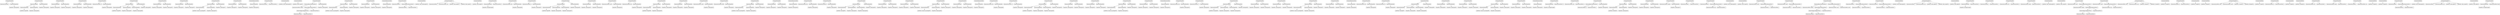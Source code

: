 digraph LinearSearch {
"0x6030002bee80" [label="StatementMoveNode" shape=box]
"0x6020001df790" [label="ExpressionConstNode: 1" shape=box]
"0x6030002bee80" -> "0x6020001df790"
"0x6020001df770" [label="ExpressionTempNode" shape=box]
"0x60400029ecd0" [label="TempNode: auxiliary@3465" shape=box]
"0x6020001df770" -> "0x60400029ecd0"
"0x6030002bee80" -> "0x6020001df770"
"0x6030002beeb0" [label="StatementMoveNode" shape=box]
"0x6040002a0450" [label="ExpressionCallNode" shape=box]
"0x6020001df7f0" [label="ExpressionNameNode" shape=box]
"0x604000298a90" [label="LabelNode: new@2996" shape=box]
"0x6020001df7f0" -> "0x604000298a90"
"0x6040002a0450" -> "0x6020001df7f0"
"0x6020001df810" [label="ExpressionTempNode" shape=box]
"0x60400029ec90" [label="TempNode: auxiliary@3465" shape=box]
"0x6020001df810" -> "0x60400029ec90"
"0x6040002a0450" -> "0x6020001df810"
"0x6030002beeb0" -> "0x6040002a0450"
"0x6020001df7d0" [label="ExpressionTempNode" shape=box]
"0x60400029ed90" [label="TempNode: auxiliary@3466" shape=box]
"0x6020001df7d0" -> "0x60400029ed90"
"0x6030002beeb0" -> "0x6020001df7d0"
"0x6030002beee0" [label="StatementMoveNode" shape=box]
"0x6020001df890" [label="ExpressionTempNode" shape=box]
"0x60400029ed50" [label="TempNode: auxiliary@3465" shape=box]
"0x6020001df890" -> "0x60400029ed50"
"0x6030002beee0" -> "0x6020001df890"
"0x6020001df870" [label="ExpressionTempNode" shape=box]
"0x60400029c790" [label="TempNode: auxiliary@3431" shape=box]
"0x6020001df870" -> "0x60400029c790"
"0x6030002beee0" -> "0x6020001df870"
"0x6030002bef40" [label="StatementMoveNode" shape=box]
"0x6020001df8d0" [label="ExpressionTempNode" shape=box]
"0x60400029c750" [label="TempNode: auxiliary@3430" shape=box]
"0x6020001df8d0" -> "0x60400029c750"
"0x6030002bef40" -> "0x6020001df8d0"
"0x6020001df8b0" [label="ExpressionTempNode" shape=box]
"0x60400029ee10" [label="TempNode: auxiliary@3467" shape=box]
"0x6020001df8b0" -> "0x60400029ee10"
"0x6030002bef40" -> "0x6020001df8b0"
"0x6030002bef70" [label="StatementMoveNode" shape=box]
"0x6020001df910" [label="ExpressionConstNode: 10" shape=box]
"0x6030002bef70" -> "0x6020001df910"
"0x6020001df8f0" [label="ExpressionTempNode" shape=box]
"0x60400029ee90" [label="TempNode: auxiliary@3468" shape=box]
"0x6020001df8f0" -> "0x60400029ee90"
"0x6030002bef70" -> "0x6020001df8f0"
"0x6030002befa0" [label="StatementMoveNode" shape=box]
"0x6040002a0490" [label="ExpressionCallNode" shape=box]
"0x6020001df950" [label="ExpressionNameNode" shape=box]
"0x604000298a10" [label="LabelNode: Start@2995" shape=box]
"0x6020001df950" -> "0x604000298a10"
"0x6040002a0490" -> "0x6020001df950"
"0x6020001df970" [label="ExpressionTempNode" shape=box]
"0x60400029edd0" [label="TempNode: auxiliary@3467" shape=box]
"0x6020001df970" -> "0x60400029edd0"
"0x6040002a0490" -> "0x6020001df970"
"0x6020001df9b0" [label="ExpressionTempNode" shape=box]
"0x60400029ee50" [label="TempNode: auxiliary@3468" shape=box]
"0x6020001df9b0" -> "0x60400029ee50"
"0x6040002a0490" -> "0x6020001df9b0"
"0x6030002befa0" -> "0x6040002a0490"
"0x6020001df930" [label="ExpressionTempNode" shape=box]
"0x60400029ef50" [label="TempNode: auxiliary@3469" shape=box]
"0x6020001df930" -> "0x60400029ef50"
"0x6030002befa0" -> "0x6020001df930"
"0x6030002befd0" [label="StatementMoveNode" shape=box]
"0x6020001dfa10" [label="ExpressionTempNode" shape=box]
"0x60400029ef10" [label="TempNode: auxiliary@3468" shape=box]
"0x6020001dfa10" -> "0x60400029ef10"
"0x6030002befd0" -> "0x6020001dfa10"
"0x6020001df9f0" [label="ExpressionTempNode" shape=box]
"0x60400029c850" [label="TempNode: auxiliary@3432" shape=box]
"0x6020001df9f0" -> "0x60400029c850"
"0x6030002befd0" -> "0x6020001df9f0"
"0x6030002bf000" [label="StatementMoveNode" shape=box]
"0x6020001dfa50" [label="ExpressionTempNode" shape=box]
"0x60400029c810" [label="TempNode: auxiliary@3431" shape=box]
"0x6020001dfa50" -> "0x60400029c810"
"0x6030002bf000" -> "0x6020001dfa50"
"0x6020001dfa30" [label="ExpressionTempNode" shape=box]
"0x60400029efd0" [label="TempNode: auxiliary@3470" shape=box]
"0x6020001dfa30" -> "0x60400029efd0"
"0x6030002bf000" -> "0x6020001dfa30"
"0x6030002bf030" [label="StatementMoveNode" shape=box]
"0x6040002a04d0" [label="ExpressionCallNode" shape=box]
"0x6020001dfa90" [label="ExpressionNameNode" shape=box]
"0x604000298b10" [label="LabelNode: System.out.println@2997" shape=box]
"0x6020001dfa90" -> "0x604000298b10"
"0x6040002a04d0" -> "0x6020001dfa90"
"0x6020001dfab0" [label="ExpressionTempNode" shape=box]
"0x60400029ef90" [label="TempNode: auxiliary@3470" shape=box]
"0x6020001dfab0" -> "0x60400029ef90"
"0x6040002a04d0" -> "0x6020001dfab0"
"0x6030002bf030" -> "0x6040002a04d0"
"0x6020001dfa70" [label="ExpressionTempNode" shape=box]
"0x60400029f090" [label="TempNode: auxiliary@3471" shape=box]
"0x6020001dfa70" -> "0x60400029f090"
"0x6030002bf030" -> "0x6020001dfa70"
"0x6030002bf060" [label="StatementMoveNode" shape=box]
"0x6020001dfb10" [label="ExpressionTempNode" shape=box]
"0x60400029f050" [label="TempNode: auxiliary@3470" shape=box]
"0x6020001dfb10" -> "0x60400029f050"
"0x6030002bf060" -> "0x6020001dfb10"
"0x6020001dfaf0" [label="ExpressionTempNode" shape=box]
"0x60400029c910" [label="TempNode: auxiliary@3433" shape=box]
"0x6020001dfaf0" -> "0x60400029c910"
"0x6030002bf060" -> "0x6020001dfaf0"
"0x6020001dfb50" [label="StatementExpressionNode" shape=box]
"0x6020001dfb30" [label="ExpressionTempNode" shape=box]
"0x60400029c8d0" [label="TempNode: auxiliary@3432" shape=box]
"0x6020001dfb30" -> "0x60400029c8d0"
"0x6020001dfb50" -> "0x6020001dfb30"
"0x6030002bec70" [label="StatementMoveNode" shape=box]
"0x6040002a0210" [label="ExpressionLocalNode: j" shape=box]
"0x6030002bec70" -> "0x6040002a0210"
"0x6020001df4d0" [label="ExpressionConstNode: 1" shape=box]
"0x6030002bec70" -> "0x6020001df4d0"
"0x6020001df510" [label="StatementJumpNode" shape=box]
"0x604000299790" [label="LabelNode: while_conditional@3010" shape=box]
"0x6020001df510" -> "0x604000299790"
"0x6020001df550" [label="StatementLabelNode" shape=box]
"0x6040002998d0" [label="LabelNode: while_true@3011" shape=box]
"0x6020001df550" -> "0x6040002998d0"
"0x6030002bed60" [label="StatementMoveNode" shape=box]
"0x6030002bed30" [label="ExpressionBinaryOperationNode: 0" shape=box]
"0x6040002a0250" [label="ExpressionLocalNode: number" shape=box]
"0x6030002bed30" -> "0x6040002a0250"
"0x6030002bed00" [label="ExpressionBinaryOperationNode: 0" shape=box]
"0x6030002becd0" [label="ExpressionBinaryOperationNode: 2" shape=box]
"0x6040002a0290" [label="ExpressionLocalNode: j" shape=box]
"0x6030002becd0" -> "0x6040002a0290"
"0x6020001df590" [label="ExpressionConstNode: 8" shape=box]
"0x6030002becd0" -> "0x6020001df590"
"0x6030002bed00" -> "0x6030002becd0"
"0x6020001df5b0" [label="ExpressionConstNode: 8" shape=box]
"0x6030002bed00" -> "0x6020001df5b0"
"0x6030002bed30" -> "0x6030002bed00"
"0x6030002bed60" -> "0x6030002bed30"
"0x6020001df570" [label="ExpressionTempNode" shape=box]
"0x60400029ea50" [label="TempNode: auxiliary@3463" shape=box]
"0x6020001df570" -> "0x60400029ea50"
"0x6030002bed60" -> "0x6020001df570"
"0x6030002bed90" [label="StatementMoveNode" shape=box]
"0x6040002a02d0" [label="ExpressionCallNode" shape=box]
"0x6020001df5f0" [label="ExpressionNameNode" shape=box]
"0x604000299650" [label="LabelNode: System.out.println@3009" shape=box]
"0x6020001df5f0" -> "0x604000299650"
"0x6040002a02d0" -> "0x6020001df5f0"
"0x6020001df610" [label="ExpressionTempNode" shape=box]
"0x60400029ea10" [label="TempNode: auxiliary@3463" shape=box]
"0x6020001df610" -> "0x60400029ea10"
"0x6040002a02d0" -> "0x6020001df610"
"0x6030002bed90" -> "0x6040002a02d0"
"0x6020001df5d0" [label="ExpressionTempNode" shape=box]
"0x60400029eb10" [label="TempNode: auxiliary@3464" shape=box]
"0x6020001df5d0" -> "0x60400029eb10"
"0x6030002bed90" -> "0x6020001df5d0"
"0x6030002bedc0" [label="StatementMoveNode" shape=box]
"0x6020001df670" [label="ExpressionTempNode" shape=box]
"0x60400029ead0" [label="TempNode: auxiliary@3463" shape=box]
"0x6020001df670" -> "0x60400029ead0"
"0x6030002bedc0" -> "0x6020001df670"
"0x6020001df650" [label="ExpressionTempNode" shape=box]
"0x60400029c590" [label="TempNode: auxiliary@3430" shape=box]
"0x6020001df650" -> "0x60400029c590"
"0x6030002bedc0" -> "0x6020001df650"
"0x6020001df6b0" [label="StatementExpressionNode" shape=box]
"0x6020001df690" [label="ExpressionTempNode" shape=box]
"0x60400029c550" [label="TempNode: auxiliary@3429" shape=box]
"0x6020001df690" -> "0x60400029c550"
"0x6020001df6b0" -> "0x6020001df690"
"0x6030002bee20" [label="StatementMoveNode" shape=box]
"0x6040002a0350" [label="ExpressionLocalNode: j" shape=box]
"0x6030002bee20" -> "0x6040002a0350"
"0x6030002bedf0" [label="ExpressionBinaryOperationNode: 0" shape=box]
"0x6040002a0310" [label="ExpressionLocalNode: j" shape=box]
"0x6030002bedf0" -> "0x6040002a0310"
"0x6020001df6d0" [label="ExpressionConstNode: 1" shape=box]
"0x6030002bedf0" -> "0x6020001df6d0"
"0x6030002bee20" -> "0x6030002bedf0"
"0x6020001df6f0" [label="StatementLabelNode" shape=box]
"0x604000299890" [label="LabelNode: while_conditional@3010" shape=box]
"0x6020001df6f0" -> "0x604000299890"
"0x6040002a0410" [label="StatementCJumpNode: 2" shape=box]
"0x6040002a0390" [label="ExpressionLocalNode: j" shape=box]
"0x6040002a0410" -> "0x6040002a0390"
"0x6040002a03d0" [label="ExpressionLocalNode: size" shape=box]
"0x6040002a0410" -> "0x6040002a03d0"
"0x604000299850" [label="LabelNode: while_end@3012" shape=box]
"0x6040002a0410" -> "0x604000299850"
"0x604000299810" [label="LabelNode: while_true@3011" shape=box]
"0x6040002a0410" -> "0x604000299810"
"0x6020001df710" [label="StatementLabelNode" shape=box]
"0x604000299910" [label="LabelNode: while_end@3012" shape=box]
"0x6020001df710" -> "0x604000299910"
"0x6030002bee50" [label="StatementMoveNode" shape=box]
"0x6020001df750" [label="ExpressionTempNode" shape=box]
"0x604000299990" [label="TempNode: return@return@50" shape=box]
"0x6020001df750" -> "0x604000299990"
"0x6030002bee50" -> "0x6020001df750"
"0x6020001df730" [label="ExpressionConstNode: 0" shape=box]
"0x6030002bee50" -> "0x6020001df730"
"0x6030002be460" [label="StatementMoveNode" shape=box]
"0x60400029fd10" [label="ExpressionLocalNode: this" shape=box]
"0x6030002be460" -> "0x60400029fd10"
"0x6020001de630" [label="ExpressionTempNode" shape=box]
"0x60400029d790" [label="TempNode: auxiliary@3436" shape=box]
"0x6020001de630" -> "0x60400029d790"
"0x6030002be460" -> "0x6020001de630"
"0x6030002be490" [label="StatementMoveNode" shape=box]
"0x60400029fd50" [label="ExpressionLocalNode: sz" shape=box]
"0x6030002be490" -> "0x60400029fd50"
"0x6020001de670" [label="ExpressionTempNode" shape=box]
"0x60400029d810" [label="TempNode: auxiliary@3437" shape=box]
"0x6020001de670" -> "0x60400029d810"
"0x6030002be490" -> "0x6020001de670"
"0x6030002be4c0" [label="StatementMoveNode" shape=box]
"0x60400029fd90" [label="ExpressionCallNode" shape=box]
"0x6020001de6d0" [label="ExpressionNameNode" shape=box]
"0x604000298bd0" [label="LabelNode: Init@2998" shape=box]
"0x6020001de6d0" -> "0x604000298bd0"
"0x60400029fd90" -> "0x6020001de6d0"
"0x6020001de6f0" [label="ExpressionTempNode" shape=box]
"0x60400029d750" [label="TempNode: auxiliary@3436" shape=box]
"0x6020001de6f0" -> "0x60400029d750"
"0x60400029fd90" -> "0x6020001de6f0"
"0x6020001de730" [label="ExpressionTempNode" shape=box]
"0x60400029d7d0" [label="TempNode: auxiliary@3437" shape=box]
"0x6020001de730" -> "0x60400029d7d0"
"0x60400029fd90" -> "0x6020001de730"
"0x6030002be4c0" -> "0x60400029fd90"
"0x6020001de6b0" [label="ExpressionTempNode" shape=box]
"0x60400029d8d0" [label="TempNode: auxiliary@3438" shape=box]
"0x6020001de6b0" -> "0x60400029d8d0"
"0x6030002be4c0" -> "0x6020001de6b0"
"0x6030002be520" [label="StatementMoveNode" shape=box]
"0x6020001de790" [label="ExpressionTempNode" shape=box]
"0x60400029d890" [label="TempNode: auxiliary@3437" shape=box]
"0x6020001de790" -> "0x60400029d890"
"0x6030002be520" -> "0x6020001de790"
"0x6020001de770" [label="ExpressionTempNode" shape=box]
"0x60400029bad0" [label="TempNode: auxiliary@3419" shape=box]
"0x6020001de770" -> "0x60400029bad0"
"0x6030002be520" -> "0x6020001de770"
"0x6030002be550" [label="StatementMoveNode" shape=box]
"0x60400029fdd0" [label="ExpressionLocalNode: aux01" shape=box]
"0x6030002be550" -> "0x60400029fdd0"
"0x6020001de7b0" [label="ExpressionTempNode" shape=box]
"0x60400029ba90" [label="TempNode: auxiliary@3418" shape=box]
"0x6020001de7b0" -> "0x60400029ba90"
"0x6030002be550" -> "0x6020001de7b0"
"0x6030002be580" [label="StatementMoveNode" shape=box]
"0x60400029fe10" [label="ExpressionLocalNode: this" shape=box]
"0x6030002be580" -> "0x60400029fe10"
"0x6020001de7d0" [label="ExpressionTempNode" shape=box]
"0x60400029d9d0" [label="TempNode: auxiliary@3439" shape=box]
"0x6020001de7d0" -> "0x60400029d9d0"
"0x6030002be580" -> "0x6020001de7d0"
"0x6030002be5b0" [label="StatementMoveNode" shape=box]
"0x60400029fe50" [label="ExpressionCallNode" shape=box]
"0x6020001de810" [label="ExpressionNameNode" shape=box]
"0x604000298d10" [label="LabelNode: Print@2999" shape=box]
"0x6020001de810" -> "0x604000298d10"
"0x60400029fe50" -> "0x6020001de810"
"0x6020001de830" [label="ExpressionTempNode" shape=box]
"0x60400029d990" [label="TempNode: auxiliary@3439" shape=box]
"0x6020001de830" -> "0x60400029d990"
"0x60400029fe50" -> "0x6020001de830"
"0x6030002be5b0" -> "0x60400029fe50"
"0x6020001de7f0" [label="ExpressionTempNode" shape=box]
"0x60400029da90" [label="TempNode: auxiliary@3440" shape=box]
"0x6020001de7f0" -> "0x60400029da90"
"0x6030002be5b0" -> "0x6020001de7f0"
"0x6030002be5e0" [label="StatementMoveNode" shape=box]
"0x6020001de890" [label="ExpressionTempNode" shape=box]
"0x60400029da50" [label="TempNode: auxiliary@3439" shape=box]
"0x6020001de890" -> "0x60400029da50"
"0x6030002be5e0" -> "0x6020001de890"
"0x6020001de870" [label="ExpressionTempNode" shape=box]
"0x60400029bc10" [label="TempNode: auxiliary@3420" shape=box]
"0x6020001de870" -> "0x60400029bc10"
"0x6030002be5e0" -> "0x6020001de870"
"0x6030002be610" [label="StatementMoveNode" shape=box]
"0x60400029fe90" [label="ExpressionLocalNode: aux02" shape=box]
"0x6030002be610" -> "0x60400029fe90"
"0x6020001de8b0" [label="ExpressionTempNode" shape=box]
"0x60400029bbd0" [label="TempNode: auxiliary@3419" shape=box]
"0x6020001de8b0" -> "0x60400029bbd0"
"0x6030002be610" -> "0x6020001de8b0"
"0x6030002be640" [label="StatementMoveNode" shape=box]
"0x6020001de8f0" [label="ExpressionConstNode: 9999" shape=box]
"0x6030002be640" -> "0x6020001de8f0"
"0x6020001de8d0" [label="ExpressionTempNode" shape=box]
"0x60400029db50" [label="TempNode: auxiliary@3441" shape=box]
"0x6020001de8d0" -> "0x60400029db50"
"0x6030002be640" -> "0x6020001de8d0"
"0x6030002be670" [label="StatementMoveNode" shape=box]
"0x60400029fed0" [label="ExpressionCallNode" shape=box]
"0x6020001de930" [label="ExpressionNameNode" shape=box]
"0x604000298e10" [label="LabelNode: System.out.println@3000" shape=box]
"0x6020001de930" -> "0x604000298e10"
"0x60400029fed0" -> "0x6020001de930"
"0x6020001de950" [label="ExpressionTempNode" shape=box]
"0x60400029db10" [label="TempNode: auxiliary@3441" shape=box]
"0x6020001de950" -> "0x60400029db10"
"0x60400029fed0" -> "0x6020001de950"
"0x6030002be670" -> "0x60400029fed0"
"0x6020001de910" [label="ExpressionTempNode" shape=box]
"0x60400029dc10" [label="TempNode: auxiliary@3442" shape=box]
"0x6020001de910" -> "0x60400029dc10"
"0x6030002be670" -> "0x6020001de910"
"0x6030002be6a0" [label="StatementMoveNode" shape=box]
"0x6020001de9b0" [label="ExpressionTempNode" shape=box]
"0x60400029dbd0" [label="TempNode: auxiliary@3441" shape=box]
"0x6020001de9b0" -> "0x60400029dbd0"
"0x6030002be6a0" -> "0x6020001de9b0"
"0x6020001de990" [label="ExpressionTempNode" shape=box]
"0x60400029bd10" [label="TempNode: auxiliary@3421" shape=box]
"0x6020001de990" -> "0x60400029bd10"
"0x6030002be6a0" -> "0x6020001de990"
"0x6020001de9f0" [label="StatementExpressionNode" shape=box]
"0x6020001de9d0" [label="ExpressionTempNode" shape=box]
"0x60400029bcd0" [label="TempNode: auxiliary@3420" shape=box]
"0x6020001de9d0" -> "0x60400029bcd0"
"0x6020001de9f0" -> "0x6020001de9d0"
"0x6030002be6d0" [label="StatementMoveNode" shape=box]
"0x60400029ff10" [label="ExpressionLocalNode: this" shape=box]
"0x6030002be6d0" -> "0x60400029ff10"
"0x6020001dea10" [label="ExpressionTempNode" shape=box]
"0x60400029dcd0" [label="TempNode: auxiliary@3443" shape=box]
"0x6020001dea10" -> "0x60400029dcd0"
"0x6030002be6d0" -> "0x6020001dea10"
"0x6030002be700" [label="StatementMoveNode" shape=box]
"0x6020001dea50" [label="ExpressionConstNode: 8" shape=box]
"0x6030002be700" -> "0x6020001dea50"
"0x6020001dea30" [label="ExpressionTempNode" shape=box]
"0x60400029dd50" [label="TempNode: auxiliary@3444" shape=box]
"0x6020001dea30" -> "0x60400029dd50"
"0x6030002be700" -> "0x6020001dea30"
"0x6030002be730" [label="StatementMoveNode" shape=box]
"0x60400029ff50" [label="ExpressionCallNode" shape=box]
"0x6020001dea90" [label="ExpressionNameNode" shape=box]
"0x604000298ed0" [label="LabelNode: Search@3001" shape=box]
"0x6020001dea90" -> "0x604000298ed0"
"0x60400029ff50" -> "0x6020001dea90"
"0x6020001deab0" [label="ExpressionTempNode" shape=box]
"0x60400029dc90" [label="TempNode: auxiliary@3443" shape=box]
"0x6020001deab0" -> "0x60400029dc90"
"0x60400029ff50" -> "0x6020001deab0"
"0x6020001deaf0" [label="ExpressionTempNode" shape=box]
"0x60400029dd10" [label="TempNode: auxiliary@3444" shape=box]
"0x6020001deaf0" -> "0x60400029dd10"
"0x60400029ff50" -> "0x6020001deaf0"
"0x6030002be730" -> "0x60400029ff50"
"0x6020001dea70" [label="ExpressionTempNode" shape=box]
"0x60400029de10" [label="TempNode: auxiliary@3445" shape=box]
"0x6020001dea70" -> "0x60400029de10"
"0x6030002be730" -> "0x6020001dea70"
"0x6030002be760" [label="StatementMoveNode" shape=box]
"0x6020001deb50" [label="ExpressionTempNode" shape=box]
"0x60400029ddd0" [label="TempNode: auxiliary@3444" shape=box]
"0x6020001deb50" -> "0x60400029ddd0"
"0x6030002be760" -> "0x6020001deb50"
"0x6020001deb30" [label="ExpressionTempNode" shape=box]
"0x60400029be10" [label="TempNode: auxiliary@3422" shape=box]
"0x6020001deb30" -> "0x60400029be10"
"0x6030002be760" -> "0x6020001deb30"
"0x6030002be790" [label="StatementMoveNode" shape=box]
"0x6020001deb90" [label="ExpressionTempNode" shape=box]
"0x60400029bdd0" [label="TempNode: auxiliary@3421" shape=box]
"0x6020001deb90" -> "0x60400029bdd0"
"0x6030002be790" -> "0x6020001deb90"
"0x6020001deb70" [label="ExpressionTempNode" shape=box]
"0x60400029de90" [label="TempNode: auxiliary@3446" shape=box]
"0x6020001deb70" -> "0x60400029de90"
"0x6030002be790" -> "0x6020001deb70"
"0x6030002be7c0" [label="StatementMoveNode" shape=box]
"0x60400029ff90" [label="ExpressionCallNode" shape=box]
"0x6020001debd0" [label="ExpressionNameNode" shape=box]
"0x604000298f90" [label="LabelNode: System.out.println@3002" shape=box]
"0x6020001debd0" -> "0x604000298f90"
"0x60400029ff90" -> "0x6020001debd0"
"0x6020001debf0" [label="ExpressionTempNode" shape=box]
"0x60400029de50" [label="TempNode: auxiliary@3446" shape=box]
"0x6020001debf0" -> "0x60400029de50"
"0x60400029ff90" -> "0x6020001debf0"
"0x6030002be7c0" -> "0x60400029ff90"
"0x6020001debb0" [label="ExpressionTempNode" shape=box]
"0x60400029df50" [label="TempNode: auxiliary@3447" shape=box]
"0x6020001debb0" -> "0x60400029df50"
"0x6030002be7c0" -> "0x6020001debb0"
"0x6030002be7f0" [label="StatementMoveNode" shape=box]
"0x6020001dec50" [label="ExpressionTempNode" shape=box]
"0x60400029df10" [label="TempNode: auxiliary@3446" shape=box]
"0x6020001dec50" -> "0x60400029df10"
"0x6030002be7f0" -> "0x6020001dec50"
"0x6020001dec30" [label="ExpressionTempNode" shape=box]
"0x60400029bed0" [label="TempNode: auxiliary@3423" shape=box]
"0x6020001dec30" -> "0x60400029bed0"
"0x6030002be7f0" -> "0x6020001dec30"
"0x6020001dec90" [label="StatementExpressionNode" shape=box]
"0x6020001dec70" [label="ExpressionTempNode" shape=box]
"0x60400029be90" [label="TempNode: auxiliary@3422" shape=box]
"0x6020001dec70" -> "0x60400029be90"
"0x6020001dec90" -> "0x6020001dec70"
"0x6030002be820" [label="StatementMoveNode" shape=box]
"0x60400029ffd0" [label="ExpressionLocalNode: this" shape=box]
"0x6030002be820" -> "0x60400029ffd0"
"0x6020001decb0" [label="ExpressionTempNode" shape=box]
"0x60400029e010" [label="TempNode: auxiliary@3448" shape=box]
"0x6020001decb0" -> "0x60400029e010"
"0x6030002be820" -> "0x6020001decb0"
"0x6030002be850" [label="StatementMoveNode" shape=box]
"0x6020001decf0" [label="ExpressionConstNode: 12" shape=box]
"0x6030002be850" -> "0x6020001decf0"
"0x6020001decd0" [label="ExpressionTempNode" shape=box]
"0x60400029e090" [label="TempNode: auxiliary@3449" shape=box]
"0x6020001decd0" -> "0x60400029e090"
"0x6030002be850" -> "0x6020001decd0"
"0x6030002be880" [label="StatementMoveNode" shape=box]
"0x6040002a0010" [label="ExpressionCallNode" shape=box]
"0x6020001ded30" [label="ExpressionNameNode" shape=box]
"0x604000299050" [label="LabelNode: Search@3003" shape=box]
"0x6020001ded30" -> "0x604000299050"
"0x6040002a0010" -> "0x6020001ded30"
"0x6020001ded50" [label="ExpressionTempNode" shape=box]
"0x60400029dfd0" [label="TempNode: auxiliary@3448" shape=box]
"0x6020001ded50" -> "0x60400029dfd0"
"0x6040002a0010" -> "0x6020001ded50"
"0x6020001ded90" [label="ExpressionTempNode" shape=box]
"0x60400029e050" [label="TempNode: auxiliary@3449" shape=box]
"0x6020001ded90" -> "0x60400029e050"
"0x6040002a0010" -> "0x6020001ded90"
"0x6030002be880" -> "0x6040002a0010"
"0x6020001ded10" [label="ExpressionTempNode" shape=box]
"0x60400029e150" [label="TempNode: auxiliary@3450" shape=box]
"0x6020001ded10" -> "0x60400029e150"
"0x6030002be880" -> "0x6020001ded10"
"0x6030002be8b0" [label="StatementMoveNode" shape=box]
"0x6020001dedf0" [label="ExpressionTempNode" shape=box]
"0x60400029e110" [label="TempNode: auxiliary@3449" shape=box]
"0x6020001dedf0" -> "0x60400029e110"
"0x6030002be8b0" -> "0x6020001dedf0"
"0x6020001dedd0" [label="ExpressionTempNode" shape=box]
"0x60400029bfd0" [label="TempNode: auxiliary@3424" shape=box]
"0x6020001dedd0" -> "0x60400029bfd0"
"0x6030002be8b0" -> "0x6020001dedd0"
"0x6030002be8e0" [label="StatementMoveNode" shape=box]
"0x6020001dee30" [label="ExpressionTempNode" shape=box]
"0x60400029bf90" [label="TempNode: auxiliary@3423" shape=box]
"0x6020001dee30" -> "0x60400029bf90"
"0x6030002be8e0" -> "0x6020001dee30"
"0x6020001dee10" [label="ExpressionTempNode" shape=box]
"0x60400029e1d0" [label="TempNode: auxiliary@3451" shape=box]
"0x6020001dee10" -> "0x60400029e1d0"
"0x6030002be8e0" -> "0x6020001dee10"
"0x6030002be910" [label="StatementMoveNode" shape=box]
"0x6040002a0050" [label="ExpressionCallNode" shape=box]
"0x6020001dee70" [label="ExpressionNameNode" shape=box]
"0x604000299110" [label="LabelNode: System.out.println@3004" shape=box]
"0x6020001dee70" -> "0x604000299110"
"0x6040002a0050" -> "0x6020001dee70"
"0x6020001dee90" [label="ExpressionTempNode" shape=box]
"0x60400029e190" [label="TempNode: auxiliary@3451" shape=box]
"0x6020001dee90" -> "0x60400029e190"
"0x6040002a0050" -> "0x6020001dee90"
"0x6030002be910" -> "0x6040002a0050"
"0x6020001dee50" [label="ExpressionTempNode" shape=box]
"0x60400029e290" [label="TempNode: auxiliary@3452" shape=box]
"0x6020001dee50" -> "0x60400029e290"
"0x6030002be910" -> "0x6020001dee50"
"0x6030002be940" [label="StatementMoveNode" shape=box]
"0x6020001deef0" [label="ExpressionTempNode" shape=box]
"0x60400029e250" [label="TempNode: auxiliary@3451" shape=box]
"0x6020001deef0" -> "0x60400029e250"
"0x6030002be940" -> "0x6020001deef0"
"0x6020001deed0" [label="ExpressionTempNode" shape=box]
"0x60400029c090" [label="TempNode: auxiliary@3425" shape=box]
"0x6020001deed0" -> "0x60400029c090"
"0x6030002be940" -> "0x6020001deed0"
"0x6020001def30" [label="StatementExpressionNode" shape=box]
"0x6020001def10" [label="ExpressionTempNode" shape=box]
"0x60400029c050" [label="TempNode: auxiliary@3424" shape=box]
"0x6020001def10" -> "0x60400029c050"
"0x6020001def30" -> "0x6020001def10"
"0x6030002be970" [label="StatementMoveNode" shape=box]
"0x6040002a0090" [label="ExpressionLocalNode: this" shape=box]
"0x6030002be970" -> "0x6040002a0090"
"0x6020001def50" [label="ExpressionTempNode" shape=box]
"0x60400029e350" [label="TempNode: auxiliary@3453" shape=box]
"0x6020001def50" -> "0x60400029e350"
"0x6030002be970" -> "0x6020001def50"
"0x6030002be9a0" [label="StatementMoveNode" shape=box]
"0x6020001def90" [label="ExpressionConstNode: 17" shape=box]
"0x6030002be9a0" -> "0x6020001def90"
"0x6020001def70" [label="ExpressionTempNode" shape=box]
"0x60400029e3d0" [label="TempNode: auxiliary@3454" shape=box]
"0x6020001def70" -> "0x60400029e3d0"
"0x6030002be9a0" -> "0x6020001def70"
"0x6030002be9d0" [label="StatementMoveNode" shape=box]
"0x6040002a00d0" [label="ExpressionCallNode" shape=box]
"0x6020001defd0" [label="ExpressionNameNode" shape=box]
"0x6040002991d0" [label="LabelNode: Search@3005" shape=box]
"0x6020001defd0" -> "0x6040002991d0"
"0x6040002a00d0" -> "0x6020001defd0"
"0x6020001deff0" [label="ExpressionTempNode" shape=box]
"0x60400029e310" [label="TempNode: auxiliary@3453" shape=box]
"0x6020001deff0" -> "0x60400029e310"
"0x6040002a00d0" -> "0x6020001deff0"
"0x6020001df030" [label="ExpressionTempNode" shape=box]
"0x60400029e390" [label="TempNode: auxiliary@3454" shape=box]
"0x6020001df030" -> "0x60400029e390"
"0x6040002a00d0" -> "0x6020001df030"
"0x6030002be9d0" -> "0x6040002a00d0"
"0x6020001defb0" [label="ExpressionTempNode" shape=box]
"0x60400029e490" [label="TempNode: auxiliary@3455" shape=box]
"0x6020001defb0" -> "0x60400029e490"
"0x6030002be9d0" -> "0x6020001defb0"
"0x6030002bea00" [label="StatementMoveNode" shape=box]
"0x6020001df090" [label="ExpressionTempNode" shape=box]
"0x60400029e450" [label="TempNode: auxiliary@3454" shape=box]
"0x6020001df090" -> "0x60400029e450"
"0x6030002bea00" -> "0x6020001df090"
"0x6020001df070" [label="ExpressionTempNode" shape=box]
"0x60400029c190" [label="TempNode: auxiliary@3426" shape=box]
"0x6020001df070" -> "0x60400029c190"
"0x6030002bea00" -> "0x6020001df070"
"0x6030002bea30" [label="StatementMoveNode" shape=box]
"0x6020001df0d0" [label="ExpressionTempNode" shape=box]
"0x60400029c150" [label="TempNode: auxiliary@3425" shape=box]
"0x6020001df0d0" -> "0x60400029c150"
"0x6030002bea30" -> "0x6020001df0d0"
"0x6020001df0b0" [label="ExpressionTempNode" shape=box]
"0x60400029e510" [label="TempNode: auxiliary@3456" shape=box]
"0x6020001df0b0" -> "0x60400029e510"
"0x6030002bea30" -> "0x6020001df0b0"
"0x6030002bea60" [label="StatementMoveNode" shape=box]
"0x6040002a0110" [label="ExpressionCallNode" shape=box]
"0x6020001df110" [label="ExpressionNameNode" shape=box]
"0x604000299290" [label="LabelNode: System.out.println@3006" shape=box]
"0x6020001df110" -> "0x604000299290"
"0x6040002a0110" -> "0x6020001df110"
"0x6020001df130" [label="ExpressionTempNode" shape=box]
"0x60400029e4d0" [label="TempNode: auxiliary@3456" shape=box]
"0x6020001df130" -> "0x60400029e4d0"
"0x6040002a0110" -> "0x6020001df130"
"0x6030002bea60" -> "0x6040002a0110"
"0x6020001df0f0" [label="ExpressionTempNode" shape=box]
"0x60400029e5d0" [label="TempNode: auxiliary@3457" shape=box]
"0x6020001df0f0" -> "0x60400029e5d0"
"0x6030002bea60" -> "0x6020001df0f0"
"0x6030002bea90" [label="StatementMoveNode" shape=box]
"0x6020001df190" [label="ExpressionTempNode" shape=box]
"0x60400029e590" [label="TempNode: auxiliary@3456" shape=box]
"0x6020001df190" -> "0x60400029e590"
"0x6030002bea90" -> "0x6020001df190"
"0x6020001df170" [label="ExpressionTempNode" shape=box]
"0x60400029c250" [label="TempNode: auxiliary@3427" shape=box]
"0x6020001df170" -> "0x60400029c250"
"0x6030002bea90" -> "0x6020001df170"
"0x6020001df1d0" [label="StatementExpressionNode" shape=box]
"0x6020001df1b0" [label="ExpressionTempNode" shape=box]
"0x60400029c210" [label="TempNode: auxiliary@3426" shape=box]
"0x6020001df1b0" -> "0x60400029c210"
"0x6020001df1d0" -> "0x6020001df1b0"
"0x6030002beac0" [label="StatementMoveNode" shape=box]
"0x6040002a0150" [label="ExpressionLocalNode: this" shape=box]
"0x6030002beac0" -> "0x6040002a0150"
"0x6020001df1f0" [label="ExpressionTempNode" shape=box]
"0x60400029e690" [label="TempNode: auxiliary@3458" shape=box]
"0x6020001df1f0" -> "0x60400029e690"
"0x6030002beac0" -> "0x6020001df1f0"
"0x6030002beaf0" [label="StatementMoveNode" shape=box]
"0x6020001df230" [label="ExpressionConstNode: 50" shape=box]
"0x6030002beaf0" -> "0x6020001df230"
"0x6020001df210" [label="ExpressionTempNode" shape=box]
"0x60400029e710" [label="TempNode: auxiliary@3459" shape=box]
"0x6020001df210" -> "0x60400029e710"
"0x6030002beaf0" -> "0x6020001df210"
"0x6030002beb20" [label="StatementMoveNode" shape=box]
"0x6040002a0190" [label="ExpressionCallNode" shape=box]
"0x6020001df270" [label="ExpressionNameNode" shape=box]
"0x604000299350" [label="LabelNode: Search@3007" shape=box]
"0x6020001df270" -> "0x604000299350"
"0x6040002a0190" -> "0x6020001df270"
"0x6020001df290" [label="ExpressionTempNode" shape=box]
"0x60400029e650" [label="TempNode: auxiliary@3458" shape=box]
"0x6020001df290" -> "0x60400029e650"
"0x6040002a0190" -> "0x6020001df290"
"0x6020001df2d0" [label="ExpressionTempNode" shape=box]
"0x60400029e6d0" [label="TempNode: auxiliary@3459" shape=box]
"0x6020001df2d0" -> "0x60400029e6d0"
"0x6040002a0190" -> "0x6020001df2d0"
"0x6030002beb20" -> "0x6040002a0190"
"0x6020001df250" [label="ExpressionTempNode" shape=box]
"0x60400029e7d0" [label="TempNode: auxiliary@3460" shape=box]
"0x6020001df250" -> "0x60400029e7d0"
"0x6030002beb20" -> "0x6020001df250"
"0x6030002beb50" [label="StatementMoveNode" shape=box]
"0x6020001df330" [label="ExpressionTempNode" shape=box]
"0x60400029e790" [label="TempNode: auxiliary@3459" shape=box]
"0x6020001df330" -> "0x60400029e790"
"0x6030002beb50" -> "0x6020001df330"
"0x6020001df310" [label="ExpressionTempNode" shape=box]
"0x60400029c350" [label="TempNode: auxiliary@3428" shape=box]
"0x6020001df310" -> "0x60400029c350"
"0x6030002beb50" -> "0x6020001df310"
"0x6030002beb80" [label="StatementMoveNode" shape=box]
"0x6020001df370" [label="ExpressionTempNode" shape=box]
"0x60400029c310" [label="TempNode: auxiliary@3427" shape=box]
"0x6020001df370" -> "0x60400029c310"
"0x6030002beb80" -> "0x6020001df370"
"0x6020001df350" [label="ExpressionTempNode" shape=box]
"0x60400029e850" [label="TempNode: auxiliary@3461" shape=box]
"0x6020001df350" -> "0x60400029e850"
"0x6030002beb80" -> "0x6020001df350"
"0x6030002bebb0" [label="StatementMoveNode" shape=box]
"0x6040002a01d0" [label="ExpressionCallNode" shape=box]
"0x6020001df3b0" [label="ExpressionNameNode" shape=box]
"0x604000299410" [label="LabelNode: System.out.println@3008" shape=box]
"0x6020001df3b0" -> "0x604000299410"
"0x6040002a01d0" -> "0x6020001df3b0"
"0x6020001df3d0" [label="ExpressionTempNode" shape=box]
"0x60400029e810" [label="TempNode: auxiliary@3461" shape=box]
"0x6020001df3d0" -> "0x60400029e810"
"0x6040002a01d0" -> "0x6020001df3d0"
"0x6030002bebb0" -> "0x6040002a01d0"
"0x6020001df390" [label="ExpressionTempNode" shape=box]
"0x60400029e910" [label="TempNode: auxiliary@3462" shape=box]
"0x6020001df390" -> "0x60400029e910"
"0x6030002bebb0" -> "0x6020001df390"
"0x6030002bebe0" [label="StatementMoveNode" shape=box]
"0x6020001df430" [label="ExpressionTempNode" shape=box]
"0x60400029e8d0" [label="TempNode: auxiliary@3461" shape=box]
"0x6020001df430" -> "0x60400029e8d0"
"0x6030002bebe0" -> "0x6020001df430"
"0x6020001df410" [label="ExpressionTempNode" shape=box]
"0x60400029c410" [label="TempNode: auxiliary@3429" shape=box]
"0x6020001df410" -> "0x60400029c410"
"0x6030002bebe0" -> "0x6020001df410"
"0x6020001df470" [label="StatementExpressionNode" shape=box]
"0x6020001df450" [label="ExpressionTempNode" shape=box]
"0x60400029c3d0" [label="TempNode: auxiliary@3428" shape=box]
"0x6020001df450" -> "0x60400029c3d0"
"0x6020001df470" -> "0x6020001df450"
"0x6030002bec10" [label="StatementMoveNode" shape=box]
"0x6020001df4b0" [label="ExpressionTempNode" shape=box]
"0x6040002994d0" [label="TempNode: return@return@50" shape=box]
"0x6020001df4b0" -> "0x6040002994d0"
"0x6030002bec10" -> "0x6020001df4b0"
"0x6020001df490" [label="ExpressionConstNode: 55" shape=box]
"0x6030002bec10" -> "0x6020001df490"
"0x6030002bdc20" [label="StatementMoveNode" shape=box]
"0x60400029f110" [label="ExpressionLocalNode: size" shape=box]
"0x6030002bdc20" -> "0x60400029f110"
"0x60400029f0d0" [label="ExpressionLocalNode: sz" shape=box]
"0x6030002bdc20" -> "0x60400029f0d0"
"0x6030002bdc80" [label="StatementMoveNode" shape=box]
"0x6030002bdc50" [label="ExpressionBinaryOperationNode: 2" shape=box]
"0x60400029f150" [label="ExpressionLocalNode: sz" shape=box]
"0x6030002bdc50" -> "0x60400029f150"
"0x6020001de010" [label="ExpressionConstNode: 1" shape=box]
"0x6030002bdc50" -> "0x6020001de010"
"0x6030002bdc80" -> "0x6030002bdc50"
"0x6020001ddff0" [label="ExpressionTempNode" shape=box]
"0x60400029ca90" [label="TempNode: auxiliary@3434" shape=box]
"0x6020001ddff0" -> "0x60400029ca90"
"0x6030002bdc80" -> "0x6020001ddff0"
"0x6030002bdcb0" [label="StatementMoveNode" shape=box]
"0x60400029f190" [label="ExpressionCallNode" shape=box]
"0x6020001de070" [label="ExpressionNameNode" shape=box]
"0x60400029a5d0" [label="LabelNode: new[]@3022" shape=box]
"0x6020001de070" -> "0x60400029a5d0"
"0x60400029f190" -> "0x6020001de070"
"0x6020001de090" [label="ExpressionTempNode" shape=box]
"0x60400029ca50" [label="TempNode: auxiliary@3434" shape=box]
"0x6020001de090" -> "0x60400029ca50"
"0x60400029f190" -> "0x6020001de090"
"0x6030002bdcb0" -> "0x60400029f190"
"0x6020001de050" [label="ExpressionTempNode" shape=box]
"0x60400029cb50" [label="TempNode: auxiliary@3435" shape=box]
"0x6020001de050" -> "0x60400029cb50"
"0x6030002bdcb0" -> "0x6020001de050"
"0x6030002bdd10" [label="StatementMoveNode" shape=box]
"0x6020001de0f0" [label="ExpressionTempNode" shape=box]
"0x60400029cb10" [label="TempNode: auxiliary@3434" shape=box]
"0x6020001de0f0" -> "0x60400029cb10"
"0x6030002bdd10" -> "0x6020001de0f0"
"0x6020001de0d0" [label="ExpressionTempNode" shape=box]
"0x60400029ae50" [label="TempNode: auxiliary@3418" shape=box]
"0x6020001de0d0" -> "0x60400029ae50"
"0x6030002bdd10" -> "0x6020001de0d0"
"0x6030002bdd40" [label="StatementMoveNode" shape=box]
"0x60400029f1d0" [label="ExpressionLocalNode: number" shape=box]
"0x6030002bdd40" -> "0x60400029f1d0"
"0x6020001de110" [label="ExpressionTempNode" shape=box]
"0x60400029ae10" [label="TempNode: auxiliary@3417" shape=box]
"0x6020001de110" -> "0x60400029ae10"
"0x6030002bdd40" -> "0x6020001de110"
"0x6030002bdd70" [label="StatementMoveNode" shape=box]
"0x60400029f210" [label="ExpressionLocalNode: j" shape=box]
"0x6030002bdd70" -> "0x60400029f210"
"0x6020001de130" [label="ExpressionConstNode: 1" shape=box]
"0x6030002bdd70" -> "0x6020001de130"
"0x6030002bddd0" [label="StatementMoveNode" shape=box]
"0x60400029f290" [label="ExpressionLocalNode: k" shape=box]
"0x6030002bddd0" -> "0x60400029f290"
"0x6030002bdda0" [label="ExpressionBinaryOperationNode: 0" shape=box]
"0x60400029f250" [label="ExpressionLocalNode: size" shape=box]
"0x6030002bdda0" -> "0x60400029f250"
"0x6020001de150" [label="ExpressionConstNode: 1" shape=box]
"0x6030002bdda0" -> "0x6020001de150"
"0x6030002bddd0" -> "0x6030002bdda0"
"0x6020001de170" [label="StatementJumpNode" shape=box]
"0x60400029ab10" [label="LabelNode: while_conditional@3023" shape=box]
"0x6020001de170" -> "0x60400029ab10"
"0x6020001de190" [label="StatementLabelNode" shape=box]
"0x60400029ac50" [label="LabelNode: while_true@3024" shape=box]
"0x6020001de190" -> "0x60400029ac50"
"0x6030002bde30" [label="StatementMoveNode" shape=box]
"0x60400029f310" [label="ExpressionLocalNode: aux01" shape=box]
"0x6030002bde30" -> "0x60400029f310"
"0x6030002bde00" [label="ExpressionBinaryOperationNode: 2" shape=box]
"0x6020001de1b0" [label="ExpressionConstNode: 2" shape=box]
"0x6030002bde00" -> "0x6020001de1b0"
"0x60400029f2d0" [label="ExpressionLocalNode: j" shape=box]
"0x6030002bde00" -> "0x60400029f2d0"
"0x6030002bde30" -> "0x6030002bde00"
"0x6030002bde90" [label="StatementMoveNode" shape=box]
"0x60400029f390" [label="ExpressionLocalNode: aux02" shape=box]
"0x6030002bde90" -> "0x60400029f390"
"0x6030002bde60" [label="ExpressionBinaryOperationNode: 1" shape=box]
"0x60400029f350" [label="ExpressionLocalNode: k" shape=box]
"0x6030002bde60" -> "0x60400029f350"
"0x6020001de1d0" [label="ExpressionConstNode: 3" shape=box]
"0x6030002bde60" -> "0x6020001de1d0"
"0x6030002bde90" -> "0x6030002bde60"
"0x6030002bdf80" [label="StatementMoveNode" shape=box]
"0x6030002bdf50" [label="ExpressionBinaryOperationNode: 0" shape=box]
"0x60400029f450" [label="ExpressionLocalNode: number" shape=box]
"0x6030002bdf50" -> "0x60400029f450"
"0x6030002bdf20" [label="ExpressionBinaryOperationNode: 0" shape=box]
"0x6030002bdef0" [label="ExpressionBinaryOperationNode: 2" shape=box]
"0x60400029f490" [label="ExpressionLocalNode: j" shape=box]
"0x6030002bdef0" -> "0x60400029f490"
"0x6020001de1f0" [label="ExpressionConstNode: 8" shape=box]
"0x6030002bdef0" -> "0x6020001de1f0"
"0x6030002bdf20" -> "0x6030002bdef0"
"0x6020001de210" [label="ExpressionConstNode: 8" shape=box]
"0x6030002bdf20" -> "0x6020001de210"
"0x6030002bdf50" -> "0x6030002bdf20"
"0x6030002bdf80" -> "0x6030002bdf50"
"0x6030002bdec0" [label="ExpressionBinaryOperationNode: 0" shape=box]
"0x60400029f3d0" [label="ExpressionLocalNode: aux01" shape=box]
"0x6030002bdec0" -> "0x60400029f3d0"
"0x60400029f410" [label="ExpressionLocalNode: aux02" shape=box]
"0x6030002bdec0" -> "0x60400029f410"
"0x6030002bdf80" -> "0x6030002bdec0"
"0x6030002bdfe0" [label="StatementMoveNode" shape=box]
"0x60400029f510" [label="ExpressionLocalNode: j" shape=box]
"0x6030002bdfe0" -> "0x60400029f510"
"0x6030002bdfb0" [label="ExpressionBinaryOperationNode: 0" shape=box]
"0x60400029f4d0" [label="ExpressionLocalNode: j" shape=box]
"0x6030002bdfb0" -> "0x60400029f4d0"
"0x6020001de230" [label="ExpressionConstNode: 1" shape=box]
"0x6030002bdfb0" -> "0x6020001de230"
"0x6030002bdfe0" -> "0x6030002bdfb0"
"0x6030002be040" [label="StatementMoveNode" shape=box]
"0x60400029f590" [label="ExpressionLocalNode: k" shape=box]
"0x6030002be040" -> "0x60400029f590"
"0x6030002be010" [label="ExpressionBinaryOperationNode: 1" shape=box]
"0x60400029f550" [label="ExpressionLocalNode: k" shape=box]
"0x6030002be010" -> "0x60400029f550"
"0x6020001de250" [label="ExpressionConstNode: 1" shape=box]
"0x6030002be010" -> "0x6020001de250"
"0x6030002be040" -> "0x6030002be010"
"0x6020001de270" [label="StatementLabelNode" shape=box]
"0x60400029ac10" [label="LabelNode: while_conditional@3023" shape=box]
"0x6020001de270" -> "0x60400029ac10"
"0x60400029f650" [label="StatementCJumpNode: 2" shape=box]
"0x60400029f5d0" [label="ExpressionLocalNode: j" shape=box]
"0x60400029f650" -> "0x60400029f5d0"
"0x60400029f610" [label="ExpressionLocalNode: size" shape=box]
"0x60400029f650" -> "0x60400029f610"
"0x60400029abd0" [label="LabelNode: while_end@3025" shape=box]
"0x60400029f650" -> "0x60400029abd0"
"0x60400029ab90" [label="LabelNode: while_true@3024" shape=box]
"0x60400029f650" -> "0x60400029ab90"
"0x6020001de290" [label="StatementLabelNode" shape=box]
"0x60400029ac90" [label="LabelNode: while_end@3025" shape=box]
"0x6020001de290" -> "0x60400029ac90"
"0x6030002be070" [label="StatementMoveNode" shape=box]
"0x6020001de2d0" [label="ExpressionTempNode" shape=box]
"0x60400029ad10" [label="TempNode: return@return@50" shape=box]
"0x6020001de2d0" -> "0x60400029ad10"
"0x6030002be070" -> "0x6020001de2d0"
"0x6020001de2b0" [label="ExpressionConstNode: 0" shape=box]
"0x6030002be070" -> "0x6020001de2b0"
"0x6030002be0d0" [label="StatementMoveNode" shape=box]
"0x60400029f690" [label="ExpressionLocalNode: j" shape=box]
"0x6030002be0d0" -> "0x60400029f690"
"0x6020001de2f0" [label="ExpressionConstNode: 1" shape=box]
"0x6030002be0d0" -> "0x6020001de2f0"
"0x6030002be100" [label="StatementMoveNode" shape=box]
"0x60400029f6d0" [label="ExpressionLocalNode: ls01" shape=box]
"0x6030002be100" -> "0x60400029f6d0"
"0x6020001de330" [label="ExpressionConstNode: 0" shape=box]
"0x6030002be100" -> "0x6020001de330"
"0x6030002be130" [label="StatementMoveNode" shape=box]
"0x60400029f710" [label="ExpressionLocalNode: ifound" shape=box]
"0x6030002be130" -> "0x60400029f710"
"0x6020001de370" [label="ExpressionConstNode: 0" shape=box]
"0x6030002be130" -> "0x6020001de370"
"0x6020001de390" [label="StatementJumpNode" shape=box]
"0x60400029a2d0" [label="LabelNode: while_conditional@3019" shape=box]
"0x6020001de390" -> "0x60400029a2d0"
"0x6020001de3b0" [label="StatementLabelNode" shape=box]
"0x60400029a410" [label="LabelNode: while_true@3020" shape=box]
"0x6020001de3b0" -> "0x60400029a410"
"0x6030002be220" [label="StatementMoveNode" shape=box]
"0x60400029f7d0" [label="ExpressionLocalNode: aux01" shape=box]
"0x6030002be220" -> "0x60400029f7d0"
"0x6030002be1f0" [label="ExpressionBinaryOperationNode: 0" shape=box]
"0x60400029f750" [label="ExpressionLocalNode: number" shape=box]
"0x6030002be1f0" -> "0x60400029f750"
"0x6030002be1c0" [label="ExpressionBinaryOperationNode: 0" shape=box]
"0x6030002be190" [label="ExpressionBinaryOperationNode: 2" shape=box]
"0x60400029f790" [label="ExpressionLocalNode: j" shape=box]
"0x6030002be190" -> "0x60400029f790"
"0x6020001de3d0" [label="ExpressionConstNode: 8" shape=box]
"0x6030002be190" -> "0x6020001de3d0"
"0x6030002be1c0" -> "0x6030002be190"
"0x6020001de3f0" [label="ExpressionConstNode: 8" shape=box]
"0x6030002be1c0" -> "0x6020001de3f0"
"0x6030002be1f0" -> "0x6030002be1c0"
"0x6030002be220" -> "0x6030002be1f0"
"0x6030002be280" [label="StatementMoveNode" shape=box]
"0x60400029f850" [label="ExpressionLocalNode: aux02" shape=box]
"0x6030002be280" -> "0x60400029f850"
"0x6030002be250" [label="ExpressionBinaryOperationNode: 0" shape=box]
"0x60400029f810" [label="ExpressionLocalNode: num" shape=box]
"0x6030002be250" -> "0x60400029f810"
"0x6020001de410" [label="ExpressionConstNode: 1" shape=box]
"0x6030002be250" -> "0x6020001de410"
"0x6030002be280" -> "0x6030002be250"
"0x60400029f910" [label="StatementCJumpNode: 2" shape=box]
"0x60400029f890" [label="ExpressionLocalNode: aux01" shape=box]
"0x60400029f910" -> "0x60400029f890"
"0x60400029f8d0" [label="ExpressionLocalNode: num" shape=box]
"0x60400029f910" -> "0x60400029f8d0"
"0x60400029a0d0" [label="LabelNode: if_false@3017" shape=box]
"0x60400029f910" -> "0x60400029a0d0"
"0x60400029a090" [label="LabelNode: if_true@3016" shape=box]
"0x60400029f910" -> "0x60400029a090"
"0x6020001de430" [label="StatementLabelNode" shape=box]
"0x60400029a150" [label="LabelNode: if_true@3016" shape=box]
"0x6020001de430" -> "0x60400029a150"
"0x6030002be2b0" [label="StatementMoveNode" shape=box]
"0x60400029f950" [label="ExpressionLocalNode: nt" shape=box]
"0x6030002be2b0" -> "0x60400029f950"
"0x6020001de450" [label="ExpressionConstNode: 0" shape=box]
"0x6030002be2b0" -> "0x6020001de450"
"0x6020001de470" [label="StatementJumpNode" shape=box]
"0x60400029a110" [label="LabelNode: if_end@3018" shape=box]
"0x6020001de470" -> "0x60400029a110"
"0x6020001de490" [label="StatementLabelNode" shape=box]
"0x60400029a190" [label="LabelNode: if_false@3017" shape=box]
"0x6020001de490" -> "0x60400029a190"
"0x60400029fa10" [label="StatementCJumpNode: 2" shape=box]
"0x60400029f990" [label="ExpressionLocalNode: aux01" shape=box]
"0x60400029fa10" -> "0x60400029f990"
"0x60400029f9d0" [label="ExpressionLocalNode: aux02" shape=box]
"0x60400029fa10" -> "0x60400029f9d0"
"0x604000299ed0" [label="LabelNode: if_true@3013" shape=box]
"0x60400029fa10" -> "0x604000299ed0"
"0x604000299f10" [label="LabelNode: if_false@3014" shape=box]
"0x60400029fa10" -> "0x604000299f10"
"0x6020001de4b0" [label="StatementLabelNode" shape=box]
"0x604000299f90" [label="LabelNode: if_true@3013" shape=box]
"0x6020001de4b0" -> "0x604000299f90"
"0x6030002be2e0" [label="StatementMoveNode" shape=box]
"0x60400029fa50" [label="ExpressionLocalNode: nt" shape=box]
"0x6030002be2e0" -> "0x60400029fa50"
"0x6020001de4d0" [label="ExpressionConstNode: 0" shape=box]
"0x6030002be2e0" -> "0x6020001de4d0"
"0x6020001de4f0" [label="StatementJumpNode" shape=box]
"0x604000299f50" [label="LabelNode: if_end@3015" shape=box]
"0x6020001de4f0" -> "0x604000299f50"
"0x6020001de510" [label="StatementLabelNode" shape=box]
"0x604000299fd0" [label="LabelNode: if_false@3014" shape=box]
"0x6020001de510" -> "0x604000299fd0"
"0x6030002be310" [label="StatementMoveNode" shape=box]
"0x60400029fa90" [label="ExpressionLocalNode: ls01" shape=box]
"0x6030002be310" -> "0x60400029fa90"
"0x6020001de530" [label="ExpressionConstNode: 1" shape=box]
"0x6030002be310" -> "0x6020001de530"
"0x6030002be340" [label="StatementMoveNode" shape=box]
"0x60400029fad0" [label="ExpressionLocalNode: ifound" shape=box]
"0x6030002be340" -> "0x60400029fad0"
"0x6020001de550" [label="ExpressionConstNode: 1" shape=box]
"0x6030002be340" -> "0x6020001de550"
"0x6030002be370" [label="StatementMoveNode" shape=box]
"0x60400029fb50" [label="ExpressionLocalNode: j" shape=box]
"0x6030002be370" -> "0x60400029fb50"
"0x60400029fb10" [label="ExpressionLocalNode: size" shape=box]
"0x6030002be370" -> "0x60400029fb10"
"0x6020001de570" [label="StatementLabelNode" shape=box]
"0x60400029a010" [label="LabelNode: if_end@3015" shape=box]
"0x6020001de570" -> "0x60400029a010"
"0x6020001de590" [label="StatementLabelNode" shape=box]
"0x60400029a1d0" [label="LabelNode: if_end@3018" shape=box]
"0x6020001de590" -> "0x60400029a1d0"
"0x6030002be3d0" [label="StatementMoveNode" shape=box]
"0x60400029fbd0" [label="ExpressionLocalNode: j" shape=box]
"0x6030002be3d0" -> "0x60400029fbd0"
"0x6030002be3a0" [label="ExpressionBinaryOperationNode: 0" shape=box]
"0x60400029fb90" [label="ExpressionLocalNode: j" shape=box]
"0x6030002be3a0" -> "0x60400029fb90"
"0x6020001de5b0" [label="ExpressionConstNode: 1" shape=box]
"0x6030002be3a0" -> "0x6020001de5b0"
"0x6030002be3d0" -> "0x6030002be3a0"
"0x6020001de5d0" [label="StatementLabelNode" shape=box]
"0x60400029a3d0" [label="LabelNode: while_conditional@3019" shape=box]
"0x6020001de5d0" -> "0x60400029a3d0"
"0x60400029fc90" [label="StatementCJumpNode: 2" shape=box]
"0x60400029fc10" [label="ExpressionLocalNode: j" shape=box]
"0x60400029fc90" -> "0x60400029fc10"
"0x60400029fc50" [label="ExpressionLocalNode: size" shape=box]
"0x60400029fc90" -> "0x60400029fc50"
"0x60400029a390" [label="LabelNode: while_end@3021" shape=box]
"0x60400029fc90" -> "0x60400029a390"
"0x60400029a350" [label="LabelNode: while_true@3020" shape=box]
"0x60400029fc90" -> "0x60400029a350"
"0x6020001de5f0" [label="StatementLabelNode" shape=box]
"0x60400029a450" [label="LabelNode: while_end@3021" shape=box]
"0x6020001de5f0" -> "0x60400029a450"
"0x6030002be400" [label="StatementMoveNode" shape=box]
"0x6020001de610" [label="ExpressionTempNode" shape=box]
"0x60400029a510" [label="TempNode: return@return@50" shape=box]
"0x6020001de610" -> "0x60400029a510"
"0x6030002be400" -> "0x6020001de610"
"0x60400029fcd0" [label="ExpressionLocalNode: ifound" shape=box]
"0x6030002be400" -> "0x60400029fcd0"
}
